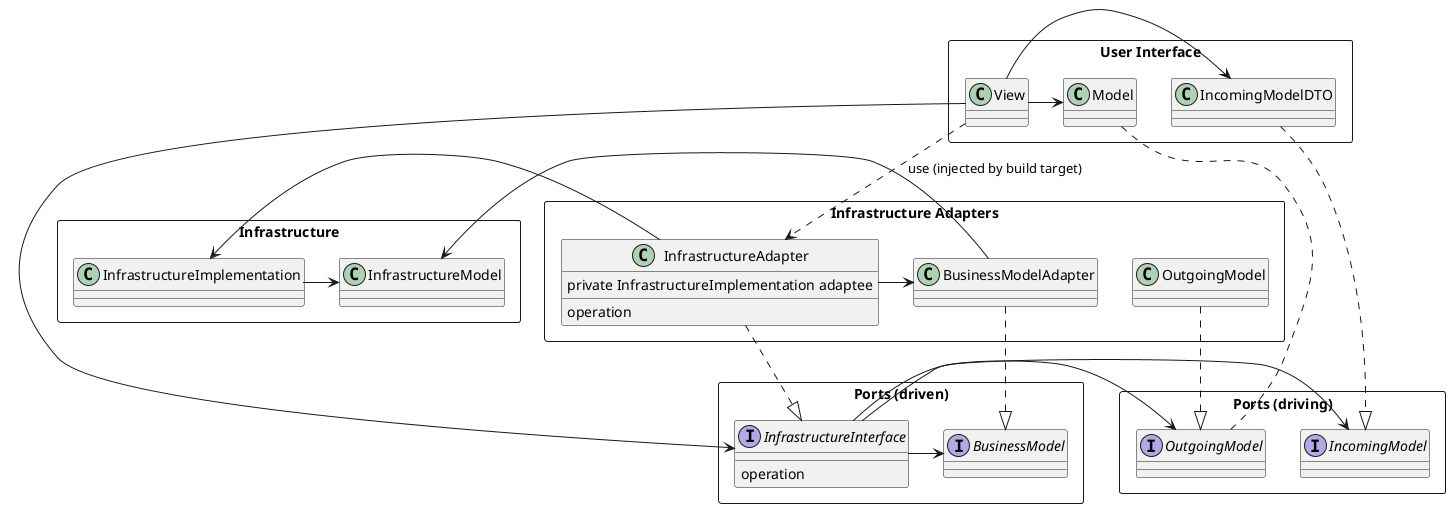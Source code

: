 @startuml

package "User Interface" <<Rectangle>> {
    class View
    class IncomingModelDTO {
    }
    class Model
}

package "Ports (driving)" <<Rectangle>> {
    interface IncomingModel {
    }

    interface OutgoingModel {
    }

}

package "Ports (driven)" <<Rectangle>> {
        interface InfrastructureInterface {
            {method} operation
        }

        interface BusinessModel
}

together {
package "Infrastructure Adapters" <<Rectangle>> {
        class InfrastructureAdapter {
            private InfrastructureImplementation adaptee
            {method} operation
        }

        class "BusinessModelAdapter" as ConcreteBusinessModel {
    }

        class "OutgoingModel" as ConcreteOutgoingModel {
    }

}

package "Infrastructure" <<Rectangle>> {
    class InfrastructureImplementation 

    class InfrastructureModel
}
}

InfrastructureAdapter ..|> InfrastructureInterface
InfrastructureAdapter -> InfrastructureImplementation
View -> IncomingModelDTO
View -> InfrastructureInterface
InfrastructureInterface -> IncomingModel
InfrastructureInterface -> OutgoingModel
IncomingModelDTO ..|> IncomingModel 
ConcreteOutgoingModel ..|> OutgoingModel
Model .. OutgoingModel
View -> Model
InfrastructureInterface -> BusinessModel
ConcreteBusinessModel ..|> BusinessModel 
InfrastructureAdapter -> ConcreteBusinessModel
ConcreteBusinessModel -> InfrastructureModel
InfrastructureImplementation -> InfrastructureModel 
View ..> InfrastructureAdapter : use (injected by build target)
@enduml

